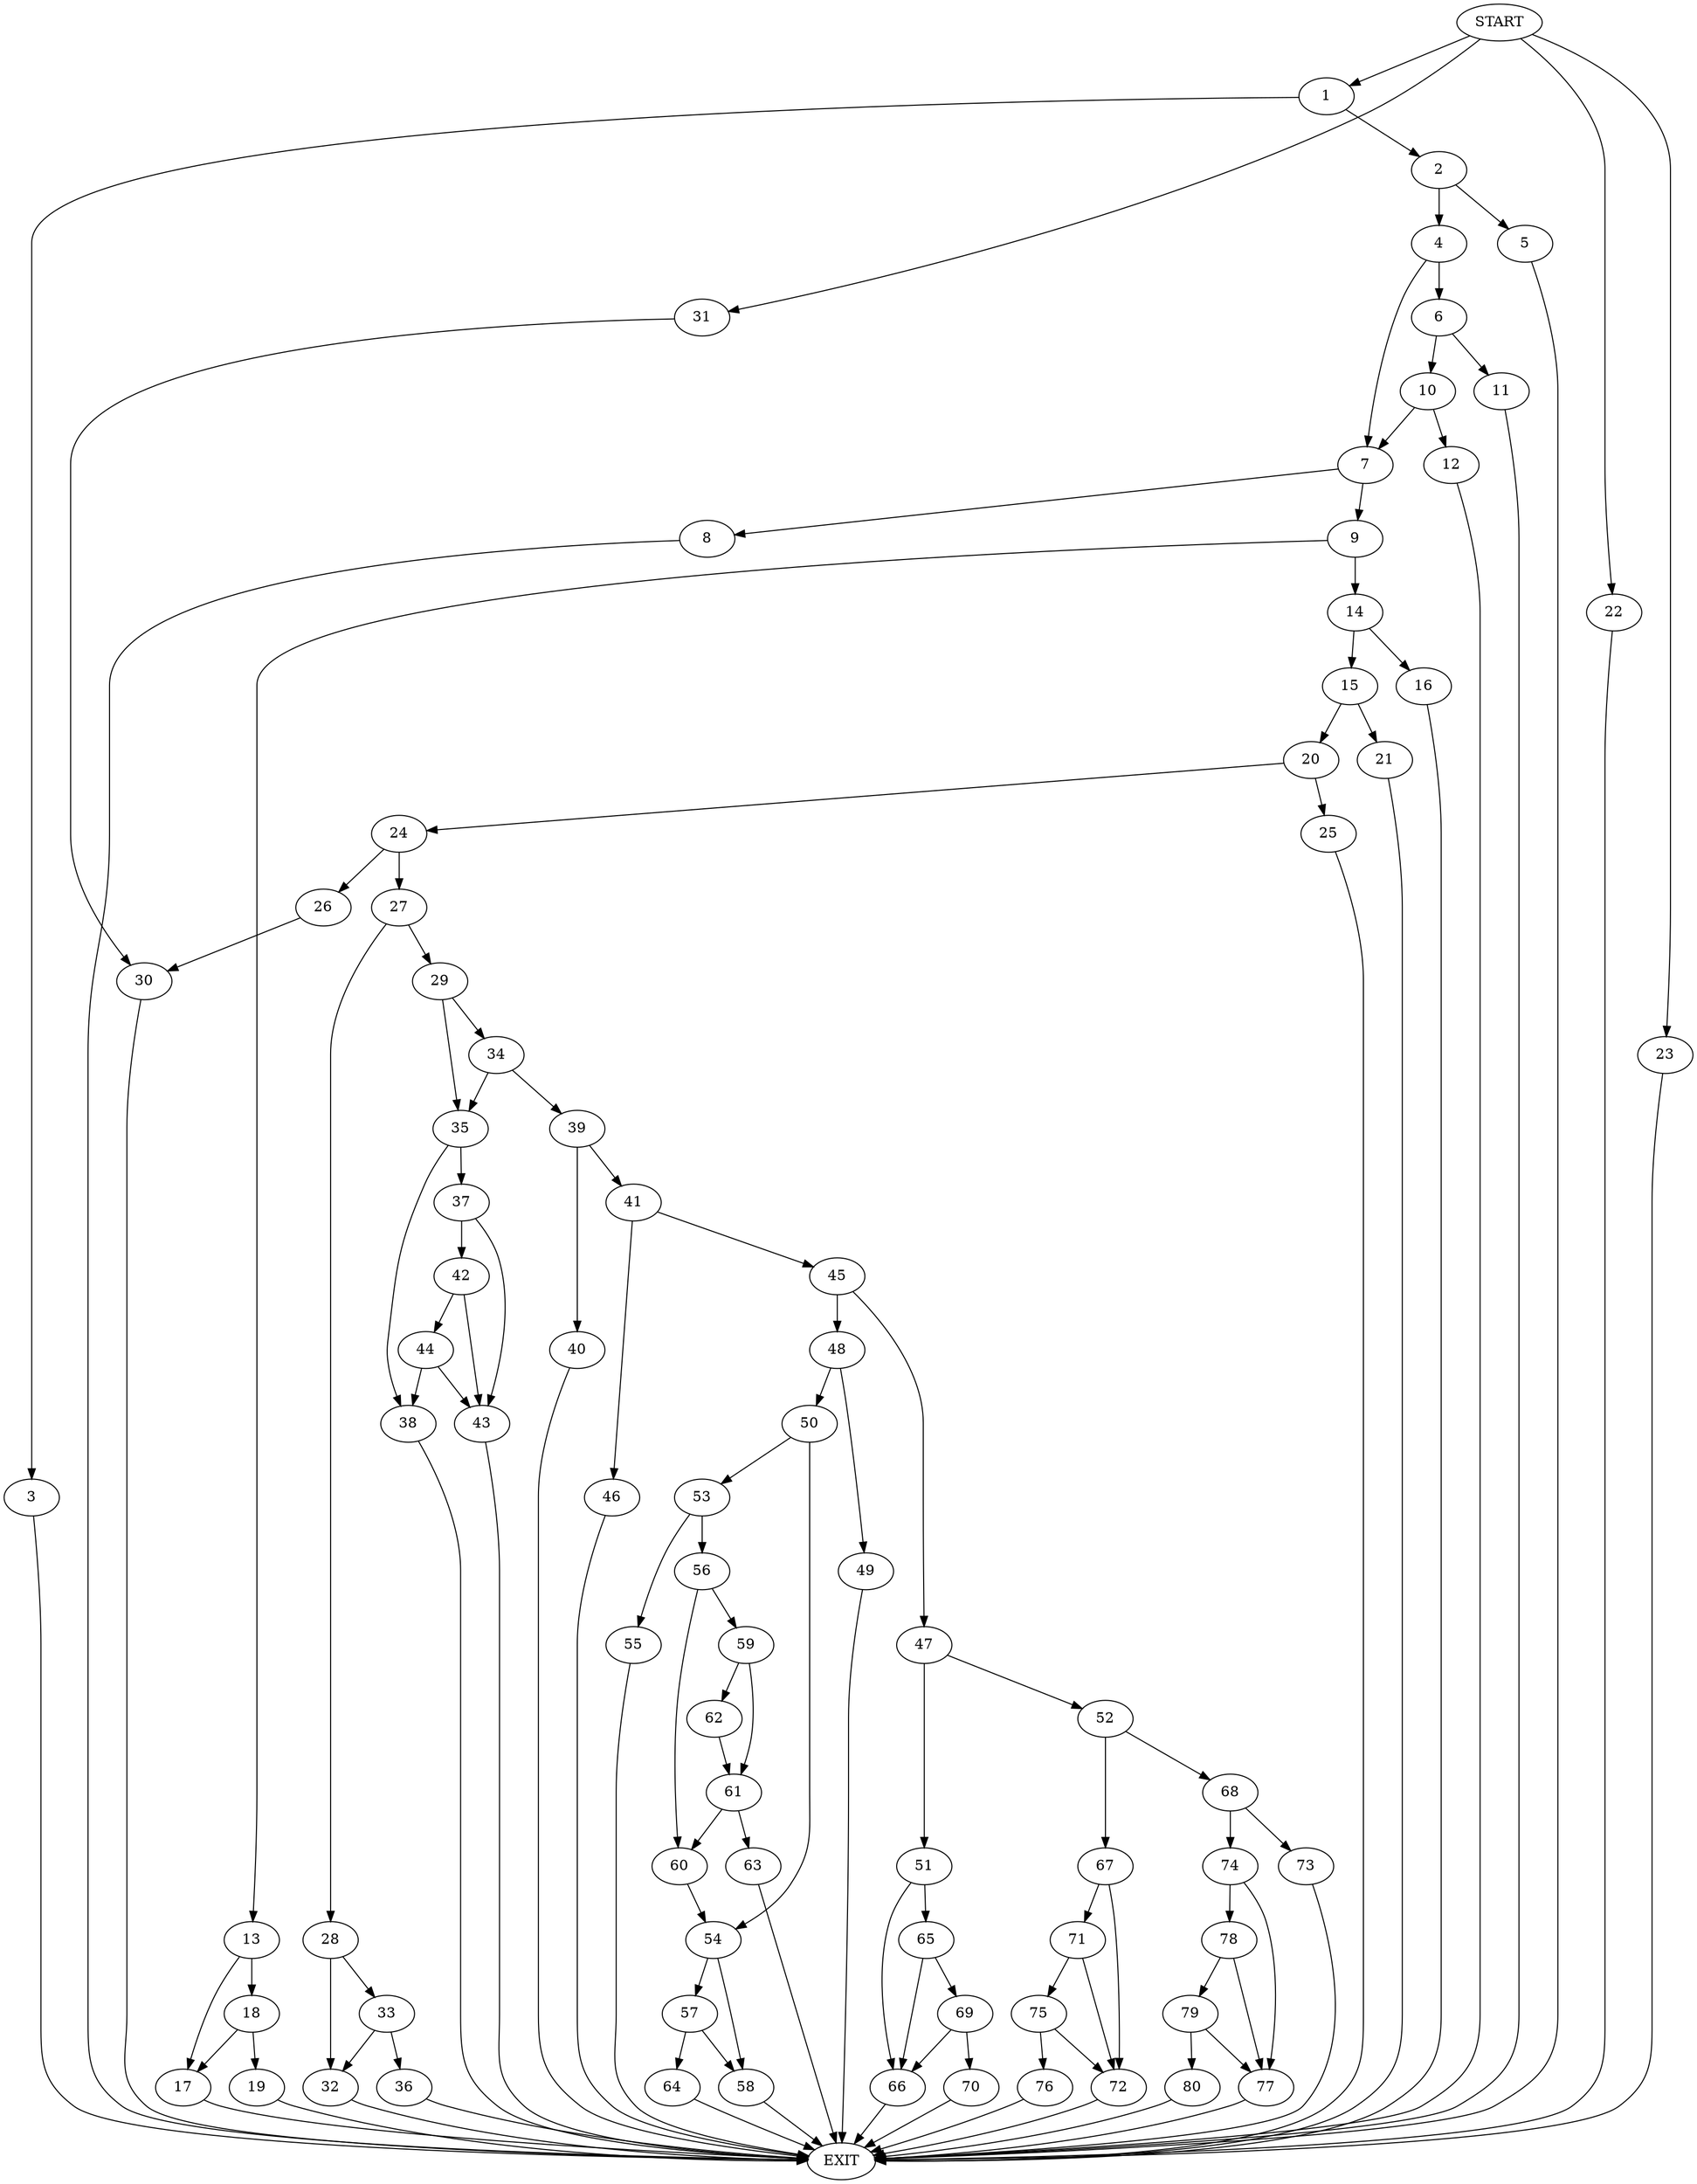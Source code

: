 digraph {
0 [label="START"]
81 [label="EXIT"]
0 -> 1
1 -> 2
1 -> 3
2 -> 4
2 -> 5
3 -> 81
5 -> 81
4 -> 6
4 -> 7
7 -> 8
7 -> 9
6 -> 10
6 -> 11
10 -> 12
10 -> 7
11 -> 81
12 -> 81
9 -> 13
9 -> 14
8 -> 81
14 -> 15
14 -> 16
13 -> 17
13 -> 18
18 -> 17
18 -> 19
17 -> 81
19 -> 81
15 -> 20
15 -> 21
16 -> 81
0 -> 22
22 -> 81
0 -> 23
23 -> 81
20 -> 24
20 -> 25
21 -> 81
25 -> 81
24 -> 26
24 -> 27
27 -> 28
27 -> 29
26 -> 30
30 -> 81
0 -> 31
31 -> 30
28 -> 32
28 -> 33
29 -> 34
29 -> 35
32 -> 81
33 -> 32
33 -> 36
36 -> 81
35 -> 37
35 -> 38
34 -> 39
34 -> 35
39 -> 40
39 -> 41
38 -> 81
37 -> 42
37 -> 43
42 -> 43
42 -> 44
43 -> 81
44 -> 38
44 -> 43
40 -> 81
41 -> 45
41 -> 46
46 -> 81
45 -> 47
45 -> 48
48 -> 49
48 -> 50
47 -> 51
47 -> 52
49 -> 81
50 -> 53
50 -> 54
53 -> 55
53 -> 56
54 -> 57
54 -> 58
55 -> 81
56 -> 59
56 -> 60
59 -> 61
59 -> 62
60 -> 54
61 -> 63
61 -> 60
62 -> 61
63 -> 81
57 -> 64
57 -> 58
58 -> 81
64 -> 81
51 -> 65
51 -> 66
52 -> 67
52 -> 68
65 -> 69
65 -> 66
66 -> 81
69 -> 70
69 -> 66
70 -> 81
67 -> 71
67 -> 72
68 -> 73
68 -> 74
72 -> 81
71 -> 75
71 -> 72
75 -> 76
75 -> 72
76 -> 81
73 -> 81
74 -> 77
74 -> 78
78 -> 77
78 -> 79
77 -> 81
79 -> 80
79 -> 77
80 -> 81
}
